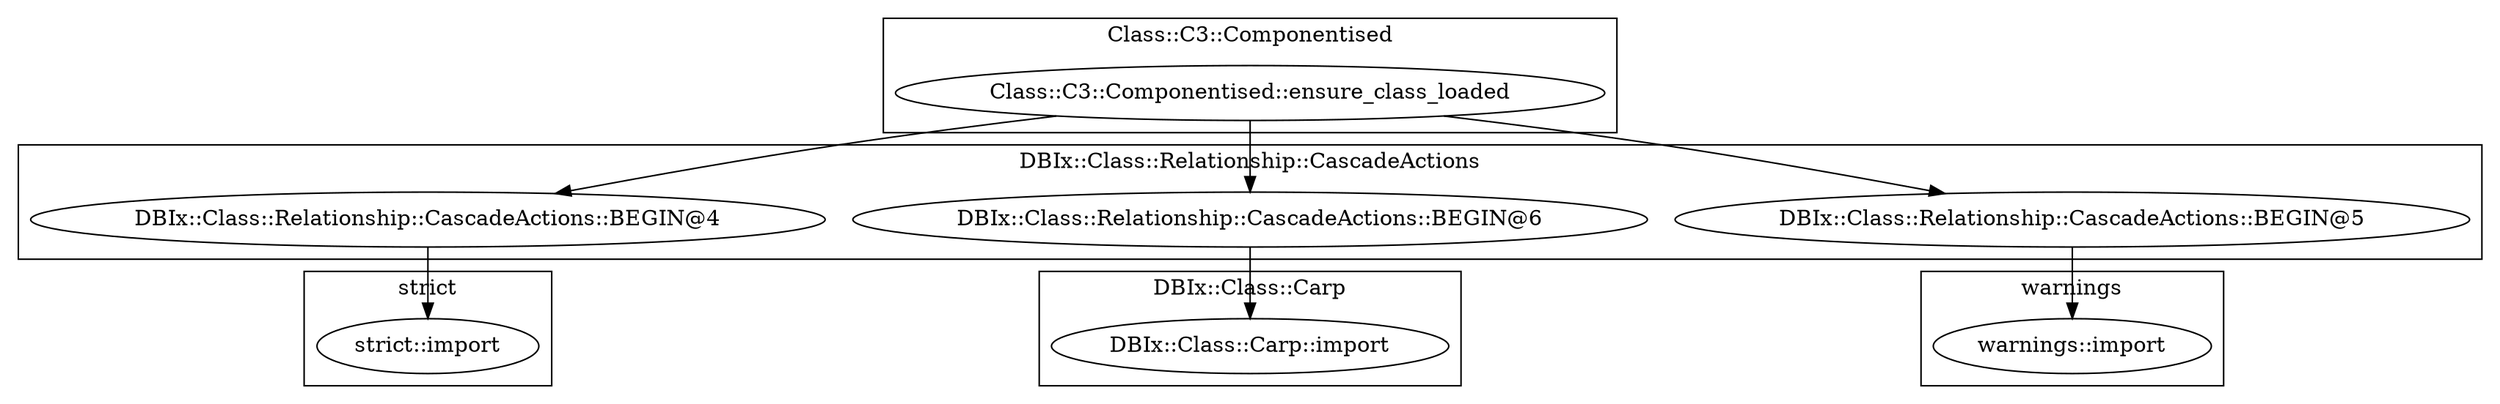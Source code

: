 digraph {
graph [overlap=false]
subgraph cluster_warnings {
	label="warnings";
	"warnings::import";
}
subgraph cluster_DBIx_Class_Relationship_CascadeActions {
	label="DBIx::Class::Relationship::CascadeActions";
	"DBIx::Class::Relationship::CascadeActions::BEGIN@4";
	"DBIx::Class::Relationship::CascadeActions::BEGIN@6";
	"DBIx::Class::Relationship::CascadeActions::BEGIN@5";
}
subgraph cluster_strict {
	label="strict";
	"strict::import";
}
subgraph cluster_DBIx_Class_Carp {
	label="DBIx::Class::Carp";
	"DBIx::Class::Carp::import";
}
subgraph cluster_Class_C3_Componentised {
	label="Class::C3::Componentised";
	"Class::C3::Componentised::ensure_class_loaded";
}
"Class::C3::Componentised::ensure_class_loaded" -> "DBIx::Class::Relationship::CascadeActions::BEGIN@4";
"Class::C3::Componentised::ensure_class_loaded" -> "DBIx::Class::Relationship::CascadeActions::BEGIN@6";
"DBIx::Class::Relationship::CascadeActions::BEGIN@6" -> "DBIx::Class::Carp::import";
"DBIx::Class::Relationship::CascadeActions::BEGIN@5" -> "warnings::import";
"Class::C3::Componentised::ensure_class_loaded" -> "DBIx::Class::Relationship::CascadeActions::BEGIN@5";
"DBIx::Class::Relationship::CascadeActions::BEGIN@4" -> "strict::import";
}

